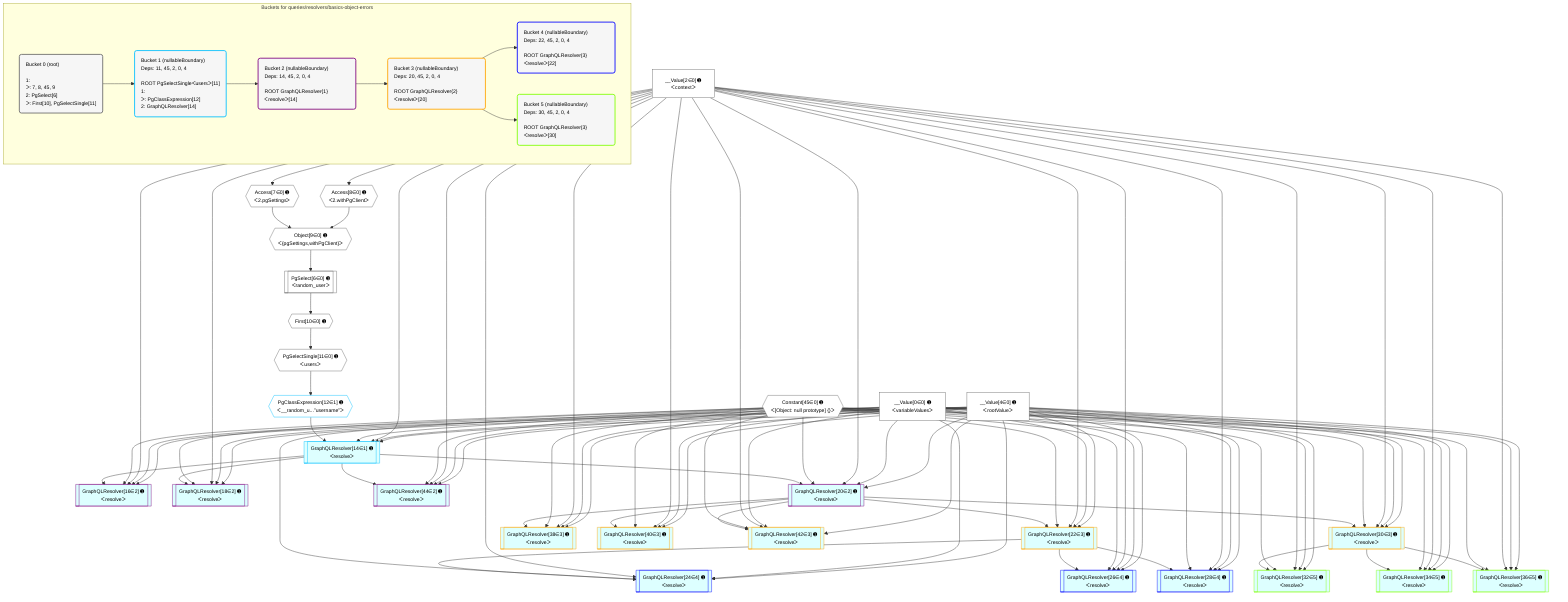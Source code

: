 %%{init: {'themeVariables': { 'fontSize': '12px'}}}%%
graph TD
    classDef path fill:#eee,stroke:#000,color:#000
    classDef plan fill:#fff,stroke-width:1px,color:#000
    classDef itemplan fill:#fff,stroke-width:2px,color:#000
    classDef unbatchedplan fill:#dff,stroke-width:1px,color:#000
    classDef sideeffectplan fill:#fcc,stroke-width:2px,color:#000
    classDef bucket fill:#f6f6f6,color:#000,stroke-width:2px,text-align:left


    %% plan dependencies
    Object9{{"Object[9∈0] ➊<br />ᐸ{pgSettings,withPgClient}ᐳ"}}:::plan
    Access7{{"Access[7∈0] ➊<br />ᐸ2.pgSettingsᐳ"}}:::plan
    Access8{{"Access[8∈0] ➊<br />ᐸ2.withPgClientᐳ"}}:::plan
    Access7 & Access8 --> Object9
    PgSelect6[["PgSelect[6∈0] ➊<br />ᐸrandom_userᐳ"]]:::plan
    Object9 --> PgSelect6
    __Value2["__Value[2∈0] ➊<br />ᐸcontextᐳ"]:::plan
    __Value2 --> Access7
    __Value2 --> Access8
    First10{{"First[10∈0] ➊"}}:::plan
    PgSelect6 --> First10
    PgSelectSingle11{{"PgSelectSingle[11∈0] ➊<br />ᐸusersᐳ"}}:::plan
    First10 --> PgSelectSingle11
    __Value0["__Value[0∈0] ➊<br />ᐸvariableValuesᐳ"]:::plan
    __Value4["__Value[4∈0] ➊<br />ᐸrootValueᐳ"]:::plan
    Constant45{{"Constant[45∈0] ➊<br />ᐸ[Object: null prototype] {}ᐳ"}}:::plan
    GraphQLResolver14[["GraphQLResolver[14∈1] ➊<br />ᐸresolveᐳ"]]:::unbatchedplan
    PgClassExpression12{{"PgClassExpression[12∈1] ➊<br />ᐸ__random_u...”username”ᐳ"}}:::plan
    PgClassExpression12 & Constant45 & __Value2 & __Value0 & __Value4 --> GraphQLResolver14
    PgSelectSingle11 --> PgClassExpression12
    GraphQLResolver16[["GraphQLResolver[16∈2] ➊<br />ᐸresolveᐳ"]]:::unbatchedplan
    GraphQLResolver14 & Constant45 & __Value2 & __Value0 & __Value4 --> GraphQLResolver16
    GraphQLResolver18[["GraphQLResolver[18∈2] ➊<br />ᐸresolveᐳ"]]:::unbatchedplan
    GraphQLResolver14 & Constant45 & __Value2 & __Value0 & __Value4 --> GraphQLResolver18
    GraphQLResolver20[["GraphQLResolver[20∈2] ➊<br />ᐸresolveᐳ"]]:::unbatchedplan
    GraphQLResolver14 & Constant45 & __Value2 & __Value0 & __Value4 --> GraphQLResolver20
    GraphQLResolver44[["GraphQLResolver[44∈2] ➊<br />ᐸresolveᐳ"]]:::unbatchedplan
    GraphQLResolver14 & Constant45 & __Value2 & __Value0 & __Value4 --> GraphQLResolver44
    GraphQLResolver22[["GraphQLResolver[22∈3] ➊<br />ᐸresolveᐳ"]]:::unbatchedplan
    GraphQLResolver20 & Constant45 & __Value2 & __Value0 & __Value4 --> GraphQLResolver22
    GraphQLResolver30[["GraphQLResolver[30∈3] ➊<br />ᐸresolveᐳ"]]:::unbatchedplan
    GraphQLResolver20 & Constant45 & __Value2 & __Value0 & __Value4 --> GraphQLResolver30
    GraphQLResolver38[["GraphQLResolver[38∈3] ➊<br />ᐸresolveᐳ"]]:::unbatchedplan
    GraphQLResolver20 & Constant45 & __Value2 & __Value0 & __Value4 --> GraphQLResolver38
    GraphQLResolver40[["GraphQLResolver[40∈3] ➊<br />ᐸresolveᐳ"]]:::unbatchedplan
    GraphQLResolver20 & Constant45 & __Value2 & __Value0 & __Value4 --> GraphQLResolver40
    GraphQLResolver42[["GraphQLResolver[42∈3] ➊<br />ᐸresolveᐳ"]]:::unbatchedplan
    GraphQLResolver20 & Constant45 & __Value2 & __Value0 & __Value4 --> GraphQLResolver42
    GraphQLResolver24[["GraphQLResolver[24∈4] ➊<br />ᐸresolveᐳ"]]:::unbatchedplan
    GraphQLResolver22 & Constant45 & __Value2 & __Value0 & __Value4 --> GraphQLResolver24
    GraphQLResolver26[["GraphQLResolver[26∈4] ➊<br />ᐸresolveᐳ"]]:::unbatchedplan
    GraphQLResolver22 & Constant45 & __Value2 & __Value0 & __Value4 --> GraphQLResolver26
    GraphQLResolver28[["GraphQLResolver[28∈4] ➊<br />ᐸresolveᐳ"]]:::unbatchedplan
    GraphQLResolver22 & Constant45 & __Value2 & __Value0 & __Value4 --> GraphQLResolver28
    GraphQLResolver32[["GraphQLResolver[32∈5] ➊<br />ᐸresolveᐳ"]]:::unbatchedplan
    GraphQLResolver30 & Constant45 & __Value2 & __Value0 & __Value4 --> GraphQLResolver32
    GraphQLResolver34[["GraphQLResolver[34∈5] ➊<br />ᐸresolveᐳ"]]:::unbatchedplan
    GraphQLResolver30 & Constant45 & __Value2 & __Value0 & __Value4 --> GraphQLResolver34
    GraphQLResolver36[["GraphQLResolver[36∈5] ➊<br />ᐸresolveᐳ"]]:::unbatchedplan
    GraphQLResolver30 & Constant45 & __Value2 & __Value0 & __Value4 --> GraphQLResolver36

    %% define steps

    subgraph "Buckets for queries/resolvers/basics-object-errors"
    Bucket0("Bucket 0 (root)<br /><br />1: <br />ᐳ: 7, 8, 45, 9<br />2: PgSelect[6]<br />ᐳ: First[10], PgSelectSingle[11]"):::bucket
    classDef bucket0 stroke:#696969
    class Bucket0,__Value0,__Value2,__Value4,PgSelect6,Access7,Access8,Object9,First10,PgSelectSingle11,Constant45 bucket0
    Bucket1("Bucket 1 (nullableBoundary)<br />Deps: 11, 45, 2, 0, 4<br /><br />ROOT PgSelectSingleᐸusersᐳ[11]<br />1: <br />ᐳ: PgClassExpression[12]<br />2: GraphQLResolver[14]"):::bucket
    classDef bucket1 stroke:#00bfff
    class Bucket1,PgClassExpression12,GraphQLResolver14 bucket1
    Bucket2("Bucket 2 (nullableBoundary)<br />Deps: 14, 45, 2, 0, 4<br /><br />ROOT GraphQLResolver{1}ᐸresolveᐳ[14]"):::bucket
    classDef bucket2 stroke:#7f007f
    class Bucket2,GraphQLResolver16,GraphQLResolver18,GraphQLResolver20,GraphQLResolver44 bucket2
    Bucket3("Bucket 3 (nullableBoundary)<br />Deps: 20, 45, 2, 0, 4<br /><br />ROOT GraphQLResolver{2}ᐸresolveᐳ[20]"):::bucket
    classDef bucket3 stroke:#ffa500
    class Bucket3,GraphQLResolver22,GraphQLResolver30,GraphQLResolver38,GraphQLResolver40,GraphQLResolver42 bucket3
    Bucket4("Bucket 4 (nullableBoundary)<br />Deps: 22, 45, 2, 0, 4<br /><br />ROOT GraphQLResolver{3}ᐸresolveᐳ[22]"):::bucket
    classDef bucket4 stroke:#0000ff
    class Bucket4,GraphQLResolver24,GraphQLResolver26,GraphQLResolver28 bucket4
    Bucket5("Bucket 5 (nullableBoundary)<br />Deps: 30, 45, 2, 0, 4<br /><br />ROOT GraphQLResolver{3}ᐸresolveᐳ[30]"):::bucket
    classDef bucket5 stroke:#7fff00
    class Bucket5,GraphQLResolver32,GraphQLResolver34,GraphQLResolver36 bucket5
    Bucket0 --> Bucket1
    Bucket1 --> Bucket2
    Bucket2 --> Bucket3
    Bucket3 --> Bucket4 & Bucket5
    end